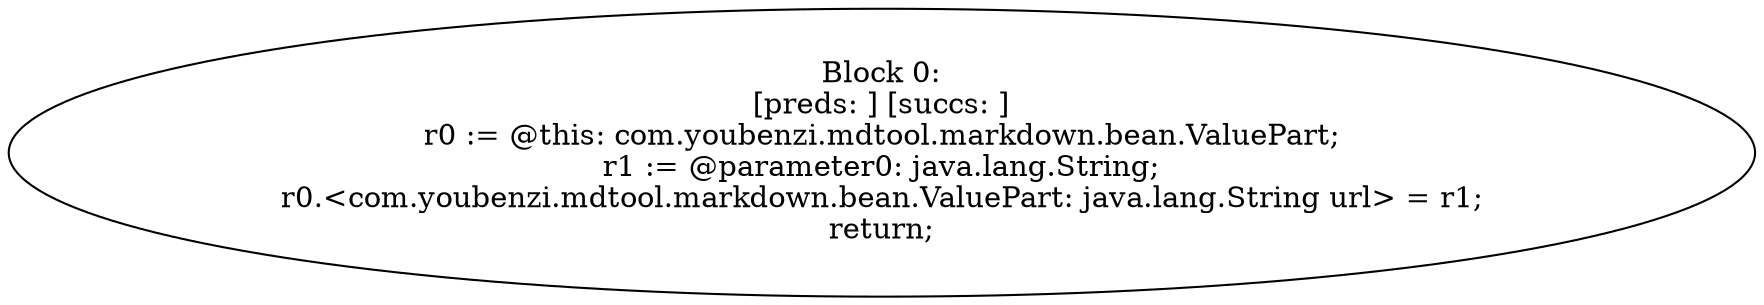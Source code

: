 digraph "unitGraph" {
    "Block 0:
[preds: ] [succs: ]
r0 := @this: com.youbenzi.mdtool.markdown.bean.ValuePart;
r1 := @parameter0: java.lang.String;
r0.<com.youbenzi.mdtool.markdown.bean.ValuePart: java.lang.String url> = r1;
return;
"
}
